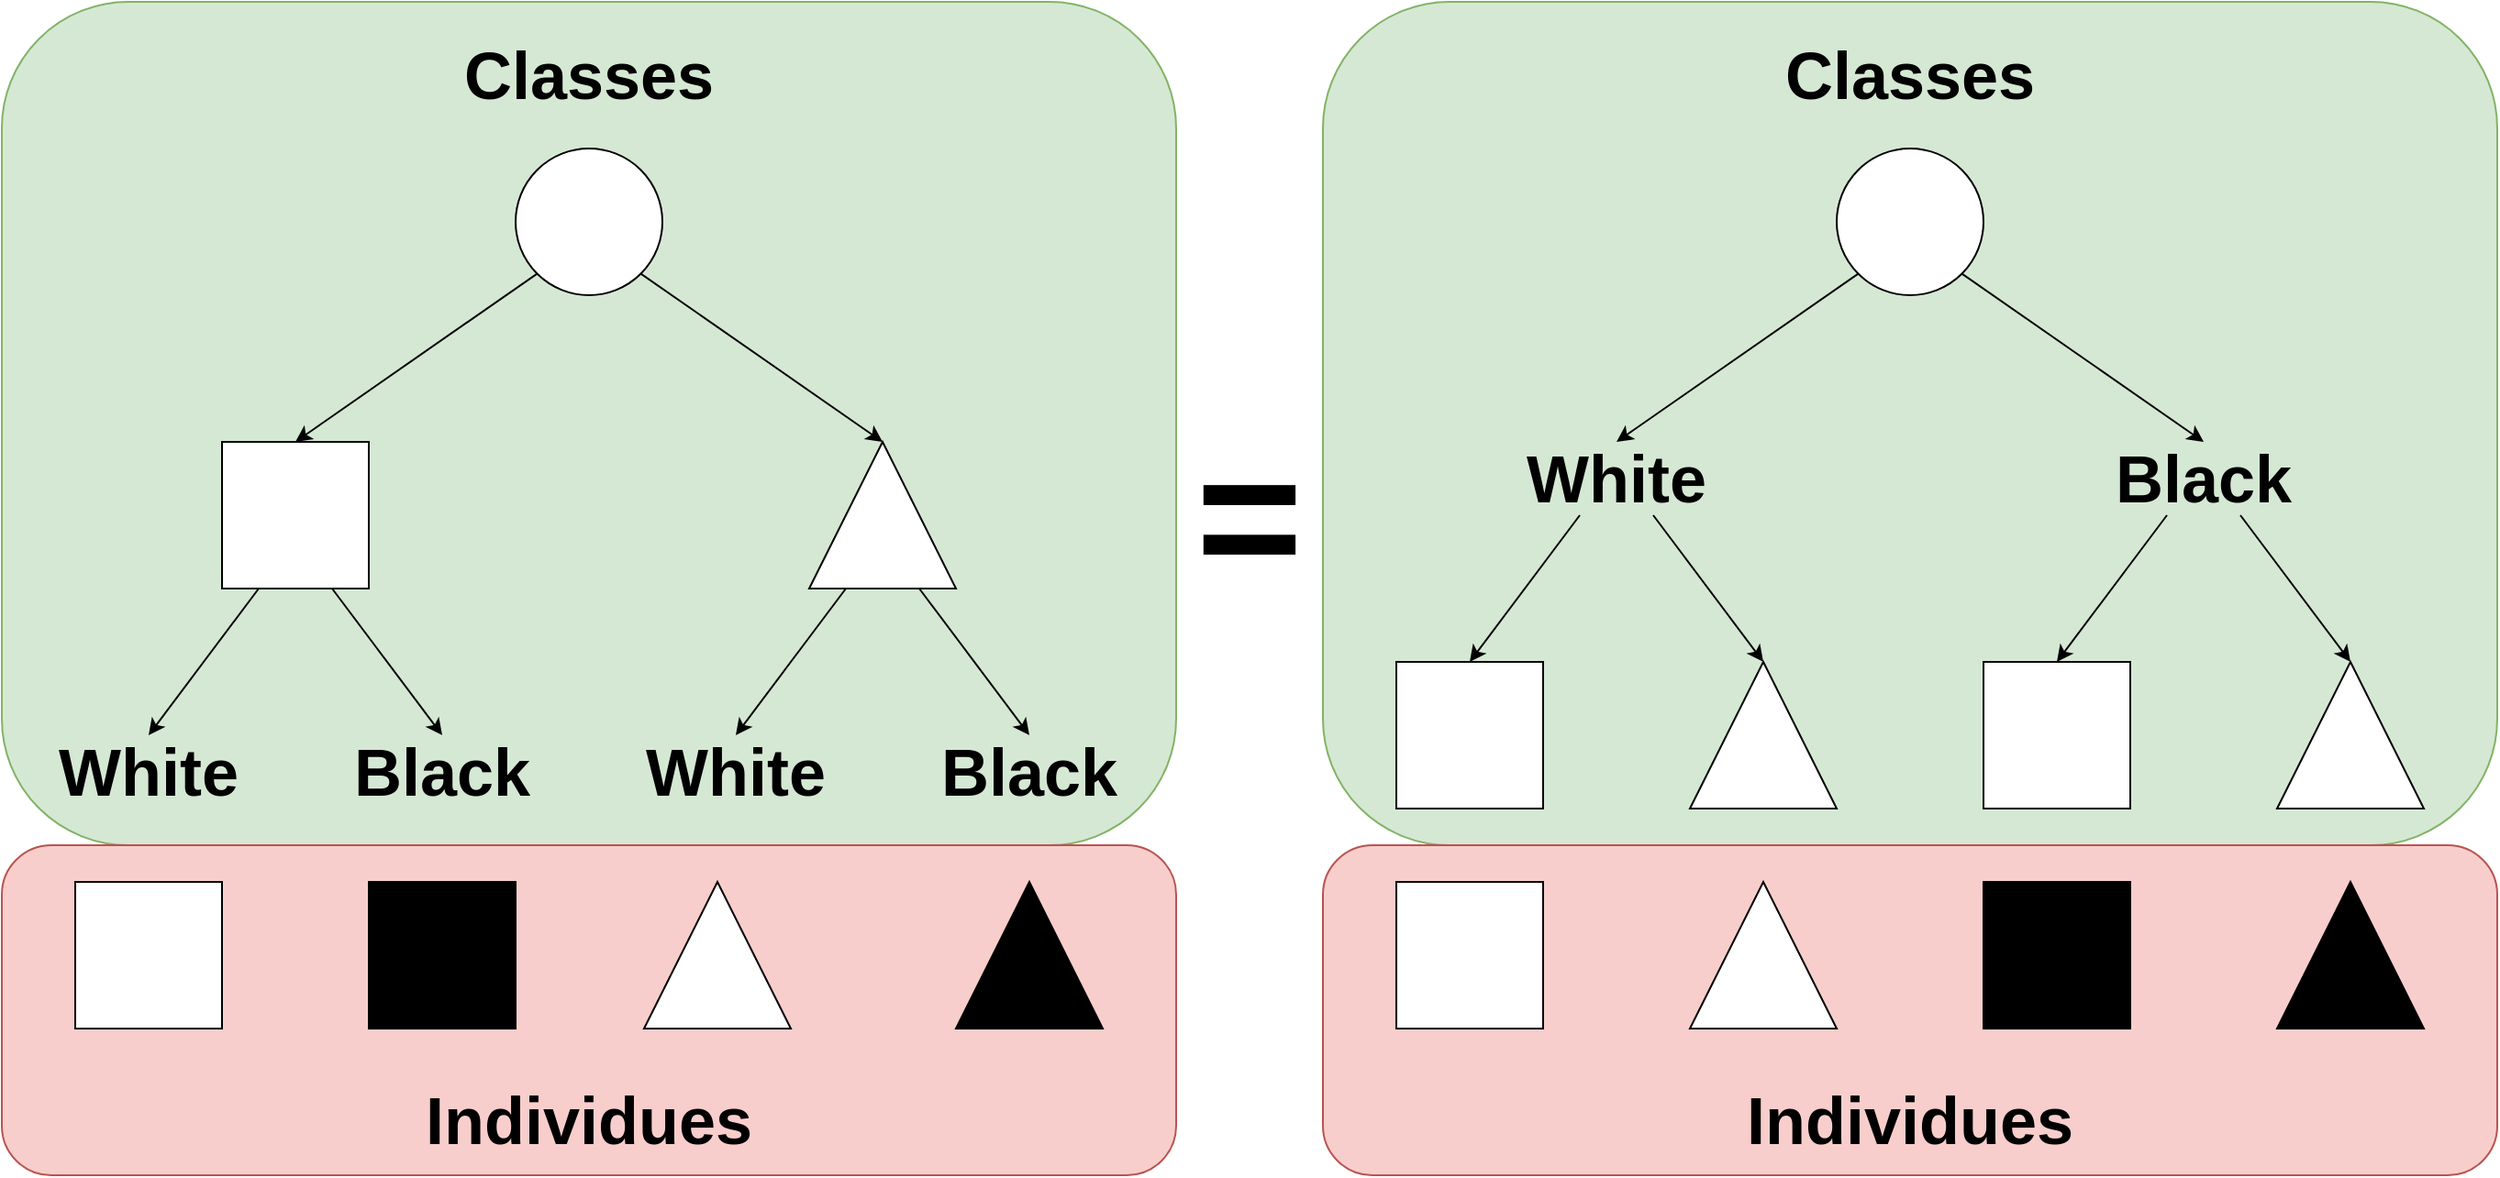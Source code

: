 <mxfile version="24.0.4" type="device">
  <diagram name="Page-1" id="FZs9Rn_XKdIv1l-SygIM">
    <mxGraphModel dx="3457" dy="1520" grid="1" gridSize="10" guides="1" tooltips="1" connect="1" arrows="1" fold="1" page="1" pageScale="1" pageWidth="850" pageHeight="1100" math="0" shadow="0">
      <root>
        <mxCell id="0" />
        <mxCell id="1" parent="0" />
        <mxCell id="JxNKZMtmzF6hPREQpPzR-44" value="" style="rounded=1;whiteSpace=wrap;html=1;fillColor=#d5e8d4;strokeColor=#82b366;" vertex="1" parent="1">
          <mxGeometry x="-160" y="160" width="640" height="460" as="geometry" />
        </mxCell>
        <mxCell id="JxNKZMtmzF6hPREQpPzR-47" value="" style="rounded=1;whiteSpace=wrap;html=1;fillColor=#f8cecc;strokeColor=#b85450;" vertex="1" parent="1">
          <mxGeometry x="-160" y="620" width="640" height="180" as="geometry" />
        </mxCell>
        <mxCell id="JxNKZMtmzF6hPREQpPzR-45" value="Untitled Layer" parent="0" />
        <mxCell id="JxNKZMtmzF6hPREQpPzR-49" value="" style="rounded=1;whiteSpace=wrap;html=1;fillColor=#d5e8d4;strokeColor=#82b366;" vertex="1" parent="JxNKZMtmzF6hPREQpPzR-45">
          <mxGeometry x="560" y="160" width="640" height="460" as="geometry" />
        </mxCell>
        <mxCell id="JxNKZMtmzF6hPREQpPzR-50" value="" style="rounded=1;whiteSpace=wrap;html=1;fillColor=#f8cecc;strokeColor=#b85450;" vertex="1" parent="JxNKZMtmzF6hPREQpPzR-45">
          <mxGeometry x="560" y="620" width="640" height="180" as="geometry" />
        </mxCell>
        <mxCell id="JxNKZMtmzF6hPREQpPzR-51" value="&lt;font style=&quot;font-size: 36px;&quot;&gt;&lt;b&gt;Classes&lt;/b&gt;&lt;/font&gt;" style="text;html=1;align=center;verticalAlign=middle;whiteSpace=wrap;rounded=0;" vertex="1" parent="JxNKZMtmzF6hPREQpPzR-45">
          <mxGeometry x="840" y="180" width="80" height="40" as="geometry" />
        </mxCell>
        <mxCell id="JxNKZMtmzF6hPREQpPzR-52" value="&lt;b style=&quot;font-size: 36px;&quot;&gt;Individues&lt;/b&gt;" style="text;html=1;align=center;verticalAlign=middle;whiteSpace=wrap;rounded=0;" vertex="1" parent="JxNKZMtmzF6hPREQpPzR-45">
          <mxGeometry x="840" y="750" width="80" height="40" as="geometry" />
        </mxCell>
        <mxCell id="JxNKZMtmzF6hPREQpPzR-7" style="rounded=0;orthogonalLoop=1;jettySize=auto;html=1;exitX=0;exitY=1;exitDx=0;exitDy=0;entryX=0.5;entryY=0;entryDx=0;entryDy=0;" edge="1" parent="JxNKZMtmzF6hPREQpPzR-45" source="JxNKZMtmzF6hPREQpPzR-2" target="JxNKZMtmzF6hPREQpPzR-3">
          <mxGeometry relative="1" as="geometry" />
        </mxCell>
        <mxCell id="JxNKZMtmzF6hPREQpPzR-8" style="rounded=0;orthogonalLoop=1;jettySize=auto;html=1;exitX=1;exitY=1;exitDx=0;exitDy=0;entryX=1;entryY=0.5;entryDx=0;entryDy=0;" edge="1" parent="JxNKZMtmzF6hPREQpPzR-45" source="JxNKZMtmzF6hPREQpPzR-2" target="JxNKZMtmzF6hPREQpPzR-4">
          <mxGeometry relative="1" as="geometry" />
        </mxCell>
        <mxCell id="JxNKZMtmzF6hPREQpPzR-2" value="" style="ellipse;whiteSpace=wrap;html=1;aspect=fixed;" vertex="1" parent="JxNKZMtmzF6hPREQpPzR-45">
          <mxGeometry x="120" y="240" width="80" height="80" as="geometry" />
        </mxCell>
        <mxCell id="JxNKZMtmzF6hPREQpPzR-9" style="rounded=0;orthogonalLoop=1;jettySize=auto;html=1;exitX=0.25;exitY=1;exitDx=0;exitDy=0;entryX=0.5;entryY=0;entryDx=0;entryDy=0;" edge="1" parent="JxNKZMtmzF6hPREQpPzR-45" source="JxNKZMtmzF6hPREQpPzR-3" target="JxNKZMtmzF6hPREQpPzR-5">
          <mxGeometry relative="1" as="geometry" />
        </mxCell>
        <mxCell id="JxNKZMtmzF6hPREQpPzR-10" style="rounded=0;orthogonalLoop=1;jettySize=auto;html=1;exitX=0.75;exitY=1;exitDx=0;exitDy=0;entryX=0.5;entryY=0;entryDx=0;entryDy=0;" edge="1" parent="JxNKZMtmzF6hPREQpPzR-45" source="JxNKZMtmzF6hPREQpPzR-3" target="JxNKZMtmzF6hPREQpPzR-6">
          <mxGeometry relative="1" as="geometry" />
        </mxCell>
        <mxCell id="JxNKZMtmzF6hPREQpPzR-3" value="" style="whiteSpace=wrap;html=1;aspect=fixed;" vertex="1" parent="JxNKZMtmzF6hPREQpPzR-45">
          <mxGeometry x="-40" y="400" width="80" height="80" as="geometry" />
        </mxCell>
        <mxCell id="JxNKZMtmzF6hPREQpPzR-13" style="rounded=0;orthogonalLoop=1;jettySize=auto;html=1;exitX=0;exitY=0.25;exitDx=0;exitDy=0;entryX=0.5;entryY=0;entryDx=0;entryDy=0;" edge="1" parent="JxNKZMtmzF6hPREQpPzR-45" source="JxNKZMtmzF6hPREQpPzR-4" target="JxNKZMtmzF6hPREQpPzR-11">
          <mxGeometry relative="1" as="geometry" />
        </mxCell>
        <mxCell id="JxNKZMtmzF6hPREQpPzR-14" style="rounded=0;orthogonalLoop=1;jettySize=auto;html=1;exitX=0;exitY=0.75;exitDx=0;exitDy=0;entryX=0.5;entryY=0;entryDx=0;entryDy=0;" edge="1" parent="JxNKZMtmzF6hPREQpPzR-45" source="JxNKZMtmzF6hPREQpPzR-4" target="JxNKZMtmzF6hPREQpPzR-12">
          <mxGeometry relative="1" as="geometry" />
        </mxCell>
        <mxCell id="JxNKZMtmzF6hPREQpPzR-4" value="" style="triangle;whiteSpace=wrap;html=1;rotation=-90;" vertex="1" parent="JxNKZMtmzF6hPREQpPzR-45">
          <mxGeometry x="280" y="400" width="80" height="80" as="geometry" />
        </mxCell>
        <mxCell id="JxNKZMtmzF6hPREQpPzR-5" value="&lt;font style=&quot;font-size: 36px;&quot;&gt;&lt;b&gt;White&lt;/b&gt;&lt;/font&gt;" style="text;html=1;align=center;verticalAlign=middle;whiteSpace=wrap;rounded=0;" vertex="1" parent="JxNKZMtmzF6hPREQpPzR-45">
          <mxGeometry x="-120" y="560" width="80" height="40" as="geometry" />
        </mxCell>
        <mxCell id="JxNKZMtmzF6hPREQpPzR-6" value="&lt;font style=&quot;font-size: 36px;&quot;&gt;&lt;b&gt;Black&lt;/b&gt;&lt;/font&gt;" style="text;html=1;align=center;verticalAlign=middle;whiteSpace=wrap;rounded=0;" vertex="1" parent="JxNKZMtmzF6hPREQpPzR-45">
          <mxGeometry x="40" y="560" width="80" height="40" as="geometry" />
        </mxCell>
        <mxCell id="JxNKZMtmzF6hPREQpPzR-11" value="&lt;font style=&quot;font-size: 36px;&quot;&gt;&lt;b&gt;White&lt;/b&gt;&lt;/font&gt;" style="text;html=1;align=center;verticalAlign=middle;whiteSpace=wrap;rounded=0;" vertex="1" parent="JxNKZMtmzF6hPREQpPzR-45">
          <mxGeometry x="200" y="560" width="80" height="40" as="geometry" />
        </mxCell>
        <mxCell id="JxNKZMtmzF6hPREQpPzR-12" value="&lt;font style=&quot;font-size: 36px;&quot;&gt;&lt;b&gt;Black&lt;/b&gt;&lt;/font&gt;" style="text;html=1;align=center;verticalAlign=middle;whiteSpace=wrap;rounded=0;" vertex="1" parent="JxNKZMtmzF6hPREQpPzR-45">
          <mxGeometry x="360" y="560" width="80" height="40" as="geometry" />
        </mxCell>
        <mxCell id="JxNKZMtmzF6hPREQpPzR-15" value="&lt;b&gt;&lt;font style=&quot;font-size: 100px;&quot;&gt;=&lt;/font&gt;&lt;/b&gt;" style="text;html=1;align=center;verticalAlign=middle;whiteSpace=wrap;rounded=0;" vertex="1" parent="JxNKZMtmzF6hPREQpPzR-45">
          <mxGeometry x="490" y="425" width="60" height="30" as="geometry" />
        </mxCell>
        <mxCell id="JxNKZMtmzF6hPREQpPzR-17" style="rounded=0;orthogonalLoop=1;jettySize=auto;html=1;exitX=0;exitY=1;exitDx=0;exitDy=0;entryX=0.5;entryY=0;entryDx=0;entryDy=0;" edge="1" parent="JxNKZMtmzF6hPREQpPzR-45" source="JxNKZMtmzF6hPREQpPzR-19">
          <mxGeometry relative="1" as="geometry">
            <mxPoint x="720" y="400" as="targetPoint" />
          </mxGeometry>
        </mxCell>
        <mxCell id="JxNKZMtmzF6hPREQpPzR-18" style="rounded=0;orthogonalLoop=1;jettySize=auto;html=1;exitX=1;exitY=1;exitDx=0;exitDy=0;entryX=1;entryY=0.5;entryDx=0;entryDy=0;" edge="1" parent="JxNKZMtmzF6hPREQpPzR-45" source="JxNKZMtmzF6hPREQpPzR-19">
          <mxGeometry relative="1" as="geometry">
            <mxPoint x="1040" y="400" as="targetPoint" />
          </mxGeometry>
        </mxCell>
        <mxCell id="JxNKZMtmzF6hPREQpPzR-19" value="" style="ellipse;whiteSpace=wrap;html=1;aspect=fixed;" vertex="1" parent="JxNKZMtmzF6hPREQpPzR-45">
          <mxGeometry x="840" y="240" width="80" height="80" as="geometry" />
        </mxCell>
        <mxCell id="JxNKZMtmzF6hPREQpPzR-20" style="rounded=0;orthogonalLoop=1;jettySize=auto;html=1;exitX=0.25;exitY=1;exitDx=0;exitDy=0;entryX=0.5;entryY=0;entryDx=0;entryDy=0;" edge="1" parent="JxNKZMtmzF6hPREQpPzR-45" source="JxNKZMtmzF6hPREQpPzR-30" target="JxNKZMtmzF6hPREQpPzR-32">
          <mxGeometry relative="1" as="geometry">
            <mxPoint x="700" y="480" as="sourcePoint" />
            <mxPoint x="640" y="560" as="targetPoint" />
          </mxGeometry>
        </mxCell>
        <mxCell id="JxNKZMtmzF6hPREQpPzR-21" style="rounded=0;orthogonalLoop=1;jettySize=auto;html=1;exitX=0.75;exitY=1;exitDx=0;exitDy=0;entryX=1;entryY=0.5;entryDx=0;entryDy=0;" edge="1" parent="JxNKZMtmzF6hPREQpPzR-45" source="JxNKZMtmzF6hPREQpPzR-30" target="JxNKZMtmzF6hPREQpPzR-33">
          <mxGeometry relative="1" as="geometry">
            <mxPoint x="740" y="480" as="sourcePoint" />
            <mxPoint x="800" y="560" as="targetPoint" />
          </mxGeometry>
        </mxCell>
        <mxCell id="JxNKZMtmzF6hPREQpPzR-23" style="rounded=0;orthogonalLoop=1;jettySize=auto;html=1;exitX=0.25;exitY=1;exitDx=0;exitDy=0;entryX=0.5;entryY=0;entryDx=0;entryDy=0;" edge="1" parent="JxNKZMtmzF6hPREQpPzR-45" source="JxNKZMtmzF6hPREQpPzR-31" target="JxNKZMtmzF6hPREQpPzR-34">
          <mxGeometry relative="1" as="geometry">
            <mxPoint x="1020" y="480" as="sourcePoint" />
            <mxPoint x="960" y="560" as="targetPoint" />
          </mxGeometry>
        </mxCell>
        <mxCell id="JxNKZMtmzF6hPREQpPzR-24" style="rounded=0;orthogonalLoop=1;jettySize=auto;html=1;exitX=0.75;exitY=1;exitDx=0;exitDy=0;entryX=1;entryY=0.5;entryDx=0;entryDy=0;" edge="1" parent="JxNKZMtmzF6hPREQpPzR-45" source="JxNKZMtmzF6hPREQpPzR-31" target="JxNKZMtmzF6hPREQpPzR-35">
          <mxGeometry relative="1" as="geometry">
            <mxPoint x="1060" y="480" as="sourcePoint" />
            <mxPoint x="1120" y="560" as="targetPoint" />
          </mxGeometry>
        </mxCell>
        <mxCell id="JxNKZMtmzF6hPREQpPzR-30" value="&lt;font style=&quot;font-size: 36px;&quot;&gt;&lt;b&gt;White&lt;/b&gt;&lt;/font&gt;" style="text;html=1;align=center;verticalAlign=middle;whiteSpace=wrap;rounded=0;" vertex="1" parent="JxNKZMtmzF6hPREQpPzR-45">
          <mxGeometry x="680" y="400" width="80" height="40" as="geometry" />
        </mxCell>
        <mxCell id="JxNKZMtmzF6hPREQpPzR-31" value="&lt;font style=&quot;font-size: 36px;&quot;&gt;&lt;b&gt;Black&lt;/b&gt;&lt;/font&gt;" style="text;html=1;align=center;verticalAlign=middle;whiteSpace=wrap;rounded=0;" vertex="1" parent="JxNKZMtmzF6hPREQpPzR-45">
          <mxGeometry x="1000" y="400" width="80" height="40" as="geometry" />
        </mxCell>
        <mxCell id="JxNKZMtmzF6hPREQpPzR-32" value="" style="whiteSpace=wrap;html=1;aspect=fixed;" vertex="1" parent="JxNKZMtmzF6hPREQpPzR-45">
          <mxGeometry x="600" y="520" width="80" height="80" as="geometry" />
        </mxCell>
        <mxCell id="JxNKZMtmzF6hPREQpPzR-33" value="" style="triangle;whiteSpace=wrap;html=1;rotation=-90;" vertex="1" parent="JxNKZMtmzF6hPREQpPzR-45">
          <mxGeometry x="760" y="520" width="80" height="80" as="geometry" />
        </mxCell>
        <mxCell id="JxNKZMtmzF6hPREQpPzR-34" value="" style="whiteSpace=wrap;html=1;aspect=fixed;" vertex="1" parent="JxNKZMtmzF6hPREQpPzR-45">
          <mxGeometry x="920" y="520" width="80" height="80" as="geometry" />
        </mxCell>
        <mxCell id="JxNKZMtmzF6hPREQpPzR-35" value="" style="triangle;whiteSpace=wrap;html=1;rotation=-90;" vertex="1" parent="JxNKZMtmzF6hPREQpPzR-45">
          <mxGeometry x="1080" y="520" width="80" height="80" as="geometry" />
        </mxCell>
        <mxCell id="JxNKZMtmzF6hPREQpPzR-36" value="" style="whiteSpace=wrap;html=1;aspect=fixed;" vertex="1" parent="JxNKZMtmzF6hPREQpPzR-45">
          <mxGeometry x="-120" y="640" width="80" height="80" as="geometry" />
        </mxCell>
        <mxCell id="JxNKZMtmzF6hPREQpPzR-37" value="" style="whiteSpace=wrap;html=1;aspect=fixed;fillColor=#000000;" vertex="1" parent="JxNKZMtmzF6hPREQpPzR-45">
          <mxGeometry x="40" y="640" width="80" height="80" as="geometry" />
        </mxCell>
        <mxCell id="JxNKZMtmzF6hPREQpPzR-38" value="" style="triangle;whiteSpace=wrap;html=1;rotation=-90;" vertex="1" parent="JxNKZMtmzF6hPREQpPzR-45">
          <mxGeometry x="190" y="640" width="80" height="80" as="geometry" />
        </mxCell>
        <mxCell id="JxNKZMtmzF6hPREQpPzR-39" value="" style="triangle;whiteSpace=wrap;html=1;rotation=-90;fillColor=#000000;" vertex="1" parent="JxNKZMtmzF6hPREQpPzR-45">
          <mxGeometry x="360" y="640" width="80" height="80" as="geometry" />
        </mxCell>
        <mxCell id="JxNKZMtmzF6hPREQpPzR-40" value="" style="triangle;whiteSpace=wrap;html=1;rotation=-90;fillColor=#000000;" vertex="1" parent="JxNKZMtmzF6hPREQpPzR-45">
          <mxGeometry x="1080" y="640" width="80" height="80" as="geometry" />
        </mxCell>
        <mxCell id="JxNKZMtmzF6hPREQpPzR-41" value="" style="triangle;whiteSpace=wrap;html=1;rotation=-90;" vertex="1" parent="JxNKZMtmzF6hPREQpPzR-45">
          <mxGeometry x="760" y="640" width="80" height="80" as="geometry" />
        </mxCell>
        <mxCell id="JxNKZMtmzF6hPREQpPzR-42" value="" style="whiteSpace=wrap;html=1;aspect=fixed;" vertex="1" parent="JxNKZMtmzF6hPREQpPzR-45">
          <mxGeometry x="600" y="640" width="80" height="80" as="geometry" />
        </mxCell>
        <mxCell id="JxNKZMtmzF6hPREQpPzR-43" value="" style="whiteSpace=wrap;html=1;aspect=fixed;fillColor=#000000;" vertex="1" parent="JxNKZMtmzF6hPREQpPzR-45">
          <mxGeometry x="920" y="640" width="80" height="80" as="geometry" />
        </mxCell>
        <mxCell id="JxNKZMtmzF6hPREQpPzR-46" value="&lt;font style=&quot;font-size: 36px;&quot;&gt;&lt;b&gt;Classes&lt;/b&gt;&lt;/font&gt;" style="text;html=1;align=center;verticalAlign=middle;whiteSpace=wrap;rounded=0;" vertex="1" parent="JxNKZMtmzF6hPREQpPzR-45">
          <mxGeometry x="120" y="180" width="80" height="40" as="geometry" />
        </mxCell>
        <mxCell id="JxNKZMtmzF6hPREQpPzR-48" value="&lt;font style=&quot;font-size: 36px;&quot;&gt;&lt;b&gt;Individues&lt;/b&gt;&lt;/font&gt;" style="text;html=1;align=center;verticalAlign=middle;whiteSpace=wrap;rounded=0;" vertex="1" parent="JxNKZMtmzF6hPREQpPzR-45">
          <mxGeometry x="120" y="750" width="80" height="40" as="geometry" />
        </mxCell>
      </root>
    </mxGraphModel>
  </diagram>
</mxfile>
